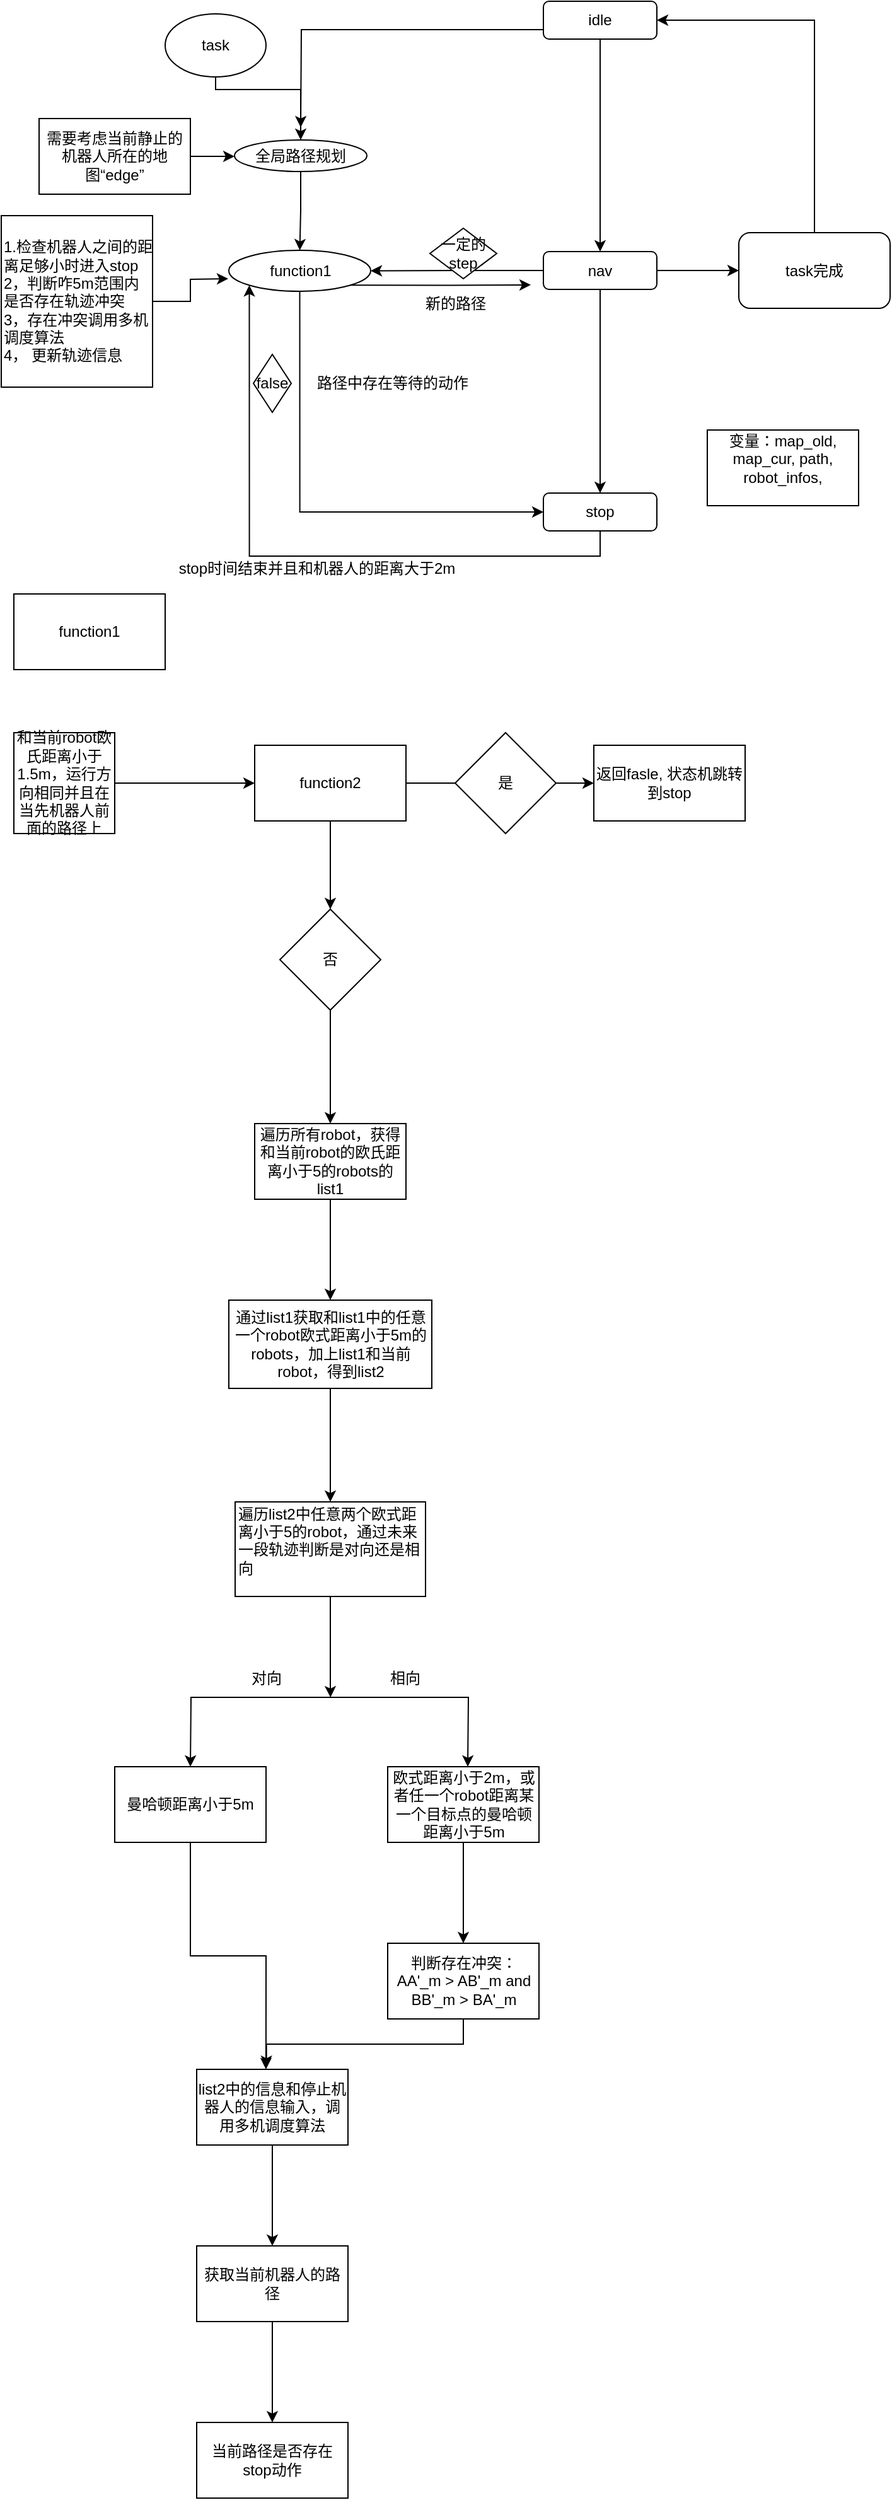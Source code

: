 <mxfile version="15.2.9" type="github" pages="2">
  <diagram id="9fSyIhTfwZy8_oy5fgW9" name="Page-1">
    <mxGraphModel dx="748" dy="523" grid="1" gridSize="10" guides="1" tooltips="1" connect="1" arrows="1" fold="1" page="1" pageScale="1" pageWidth="827" pageHeight="1169" math="0" shadow="0">
      <root>
        <mxCell id="0" />
        <mxCell id="1" parent="0" />
        <mxCell id="qDxuMMK1ASLJ5tELzvt4-7" value="" style="edgeStyle=orthogonalEdgeStyle;rounded=0;orthogonalLoop=1;jettySize=auto;html=1;exitX=0;exitY=0.75;exitDx=0;exitDy=0;" parent="1" source="qDxuMMK1ASLJ5tELzvt4-1" edge="1">
          <mxGeometry relative="1" as="geometry">
            <mxPoint x="345.034" y="160" as="sourcePoint" />
            <mxPoint x="247.5" y="230" as="targetPoint" />
          </mxGeometry>
        </mxCell>
        <mxCell id="qDxuMMK1ASLJ5tELzvt4-17" style="edgeStyle=orthogonalEdgeStyle;rounded=0;orthogonalLoop=1;jettySize=auto;html=1;exitX=0.5;exitY=1;exitDx=0;exitDy=0;entryX=0.5;entryY=0;entryDx=0;entryDy=0;" parent="1" source="qDxuMMK1ASLJ5tELzvt4-1" target="qDxuMMK1ASLJ5tELzvt4-3" edge="1">
          <mxGeometry relative="1" as="geometry" />
        </mxCell>
        <mxCell id="qDxuMMK1ASLJ5tELzvt4-1" value="idle" style="rounded=1;whiteSpace=wrap;html=1;" parent="1" vertex="1">
          <mxGeometry x="440" y="130" width="90" height="30" as="geometry" />
        </mxCell>
        <mxCell id="qDxuMMK1ASLJ5tELzvt4-38" style="edgeStyle=orthogonalEdgeStyle;rounded=0;orthogonalLoop=1;jettySize=auto;html=1;exitX=0;exitY=0.5;exitDx=0;exitDy=0;entryX=1;entryY=0.5;entryDx=0;entryDy=0;" parent="1" source="qDxuMMK1ASLJ5tELzvt4-3" target="qDxuMMK1ASLJ5tELzvt4-11" edge="1">
          <mxGeometry relative="1" as="geometry" />
        </mxCell>
        <mxCell id="qDxuMMK1ASLJ5tELzvt4-39" style="edgeStyle=orthogonalEdgeStyle;rounded=0;orthogonalLoop=1;jettySize=auto;html=1;exitX=0.5;exitY=1;exitDx=0;exitDy=0;" parent="1" source="qDxuMMK1ASLJ5tELzvt4-3" target="qDxuMMK1ASLJ5tELzvt4-4" edge="1">
          <mxGeometry relative="1" as="geometry" />
        </mxCell>
        <mxCell id="JFUP2v7yk-JefAY3bPmS-2" value="" style="edgeStyle=orthogonalEdgeStyle;rounded=0;orthogonalLoop=1;jettySize=auto;html=1;" parent="1" source="qDxuMMK1ASLJ5tELzvt4-3" target="JFUP2v7yk-JefAY3bPmS-1" edge="1">
          <mxGeometry relative="1" as="geometry" />
        </mxCell>
        <mxCell id="qDxuMMK1ASLJ5tELzvt4-3" value="nav" style="rounded=1;whiteSpace=wrap;html=1;" parent="1" vertex="1">
          <mxGeometry x="440" y="328.5" width="90" height="30" as="geometry" />
        </mxCell>
        <mxCell id="3cbIK_l76NgNLZqBz30H-1" style="edgeStyle=orthogonalEdgeStyle;rounded=0;orthogonalLoop=1;jettySize=auto;html=1;exitX=0.5;exitY=1;exitDx=0;exitDy=0;entryX=0;entryY=1;entryDx=0;entryDy=0;" edge="1" parent="1" source="qDxuMMK1ASLJ5tELzvt4-4" target="qDxuMMK1ASLJ5tELzvt4-11">
          <mxGeometry relative="1" as="geometry" />
        </mxCell>
        <mxCell id="qDxuMMK1ASLJ5tELzvt4-4" value="stop" style="rounded=1;whiteSpace=wrap;html=1;" parent="1" vertex="1">
          <mxGeometry x="440" y="520" width="90" height="30" as="geometry" />
        </mxCell>
        <mxCell id="qDxuMMK1ASLJ5tELzvt4-8" style="edgeStyle=orthogonalEdgeStyle;rounded=0;orthogonalLoop=1;jettySize=auto;html=1;exitX=0.5;exitY=1;exitDx=0;exitDy=0;entryX=0.5;entryY=0;entryDx=0;entryDy=0;" parent="1" source="qDxuMMK1ASLJ5tELzvt4-5" target="qDxuMMK1ASLJ5tELzvt4-6" edge="1">
          <mxGeometry relative="1" as="geometry">
            <Array as="points">
              <mxPoint x="180" y="200" />
              <mxPoint x="248" y="200" />
            </Array>
          </mxGeometry>
        </mxCell>
        <mxCell id="qDxuMMK1ASLJ5tELzvt4-5" value="task" style="ellipse;whiteSpace=wrap;html=1;" parent="1" vertex="1">
          <mxGeometry x="140" y="140" width="80" height="50" as="geometry" />
        </mxCell>
        <mxCell id="qDxuMMK1ASLJ5tELzvt4-12" value="" style="edgeStyle=orthogonalEdgeStyle;rounded=0;orthogonalLoop=1;jettySize=auto;html=1;" parent="1" source="qDxuMMK1ASLJ5tELzvt4-6" target="qDxuMMK1ASLJ5tELzvt4-11" edge="1">
          <mxGeometry relative="1" as="geometry" />
        </mxCell>
        <mxCell id="qDxuMMK1ASLJ5tELzvt4-6" value="全局路径规划" style="ellipse;whiteSpace=wrap;html=1;rounded=1;" parent="1" vertex="1">
          <mxGeometry x="195" y="240" width="105" height="25" as="geometry" />
        </mxCell>
        <mxCell id="qDxuMMK1ASLJ5tELzvt4-10" style="edgeStyle=orthogonalEdgeStyle;rounded=0;orthogonalLoop=1;jettySize=auto;html=1;exitX=1;exitY=0.5;exitDx=0;exitDy=0;entryX=0;entryY=0.5;entryDx=0;entryDy=0;" parent="1" source="qDxuMMK1ASLJ5tELzvt4-9" target="qDxuMMK1ASLJ5tELzvt4-6" edge="1">
          <mxGeometry relative="1" as="geometry" />
        </mxCell>
        <mxCell id="qDxuMMK1ASLJ5tELzvt4-9" value="需要考虑当前静止的机器人所在的地图“edge”" style="rounded=0;whiteSpace=wrap;html=1;" parent="1" vertex="1">
          <mxGeometry x="40" y="223" width="120" height="60" as="geometry" />
        </mxCell>
        <mxCell id="qDxuMMK1ASLJ5tELzvt4-20" style="edgeStyle=orthogonalEdgeStyle;rounded=0;orthogonalLoop=1;jettySize=auto;html=1;exitX=0.5;exitY=1;exitDx=0;exitDy=0;entryX=0;entryY=0.5;entryDx=0;entryDy=0;" parent="1" source="qDxuMMK1ASLJ5tELzvt4-11" target="qDxuMMK1ASLJ5tELzvt4-4" edge="1">
          <mxGeometry relative="1" as="geometry" />
        </mxCell>
        <mxCell id="3cbIK_l76NgNLZqBz30H-3" style="edgeStyle=orthogonalEdgeStyle;rounded=0;orthogonalLoop=1;jettySize=auto;html=1;exitX=1;exitY=1;exitDx=0;exitDy=0;" edge="1" parent="1" source="qDxuMMK1ASLJ5tELzvt4-11">
          <mxGeometry relative="1" as="geometry">
            <mxPoint x="430" y="354.931" as="targetPoint" />
          </mxGeometry>
        </mxCell>
        <mxCell id="qDxuMMK1ASLJ5tELzvt4-11" value="function1" style="ellipse;whiteSpace=wrap;html=1;rounded=1;" parent="1" vertex="1">
          <mxGeometry x="190.5" y="327.5" width="112.5" height="32.5" as="geometry" />
        </mxCell>
        <mxCell id="qDxuMMK1ASLJ5tELzvt4-34" style="edgeStyle=orthogonalEdgeStyle;rounded=0;orthogonalLoop=1;jettySize=auto;html=1;exitX=1;exitY=0.5;exitDx=0;exitDy=0;" parent="1" source="qDxuMMK1ASLJ5tELzvt4-13" edge="1">
          <mxGeometry relative="1" as="geometry">
            <mxPoint x="190" y="350" as="targetPoint" />
          </mxGeometry>
        </mxCell>
        <mxCell id="qDxuMMK1ASLJ5tELzvt4-13" value="&lt;div align=&quot;left&quot;&gt;1.检查机器人之间的距离足够小时进入stop&lt;/div&gt;&lt;div align=&quot;left&quot;&gt;2，判断咋5m范围内是否存在轨迹冲突&lt;/div&gt;&lt;div align=&quot;left&quot;&gt;3，存在冲突调用多机调度算法&lt;/div&gt;&lt;div align=&quot;left&quot;&gt;4， 更新轨迹信息&lt;br&gt;&lt;/div&gt;" style="rounded=0;whiteSpace=wrap;html=1;align=left;" parent="1" vertex="1">
          <mxGeometry x="10" y="300" width="120" height="136" as="geometry" />
        </mxCell>
        <mxCell id="qDxuMMK1ASLJ5tELzvt4-21" value="false" style="rhombus;whiteSpace=wrap;html=1;" parent="1" vertex="1">
          <mxGeometry x="210" y="410" width="30" height="46" as="geometry" />
        </mxCell>
        <mxCell id="qDxuMMK1ASLJ5tELzvt4-36" value="一定的step" style="rhombus;whiteSpace=wrap;html=1;strokeWidth=1;" parent="1" vertex="1">
          <mxGeometry x="350" y="310" width="53" height="40" as="geometry" />
        </mxCell>
        <mxCell id="qDxuMMK1ASLJ5tELzvt4-40" value="function1" style="rounded=0;whiteSpace=wrap;html=1;strokeWidth=1;" parent="1" vertex="1">
          <mxGeometry x="20" y="600" width="120" height="60" as="geometry" />
        </mxCell>
        <mxCell id="qDxuMMK1ASLJ5tELzvt4-45" value="" style="edgeStyle=orthogonalEdgeStyle;rounded=0;orthogonalLoop=1;jettySize=auto;html=1;" parent="1" source="qDxuMMK1ASLJ5tELzvt4-41" target="qDxuMMK1ASLJ5tELzvt4-44" edge="1">
          <mxGeometry relative="1" as="geometry" />
        </mxCell>
        <mxCell id="qDxuMMK1ASLJ5tELzvt4-50" style="edgeStyle=orthogonalEdgeStyle;rounded=0;orthogonalLoop=1;jettySize=auto;html=1;exitX=1;exitY=0.5;exitDx=0;exitDy=0;" parent="1" source="qDxuMMK1ASLJ5tELzvt4-41" target="qDxuMMK1ASLJ5tELzvt4-46" edge="1">
          <mxGeometry relative="1" as="geometry" />
        </mxCell>
        <mxCell id="qDxuMMK1ASLJ5tELzvt4-41" value="function2" style="rounded=0;whiteSpace=wrap;html=1;strokeWidth=1;" parent="1" vertex="1">
          <mxGeometry x="211" y="720" width="120" height="60" as="geometry" />
        </mxCell>
        <mxCell id="qDxuMMK1ASLJ5tELzvt4-43" value="" style="edgeStyle=orthogonalEdgeStyle;rounded=0;orthogonalLoop=1;jettySize=auto;html=1;" parent="1" source="qDxuMMK1ASLJ5tELzvt4-42" target="qDxuMMK1ASLJ5tELzvt4-41" edge="1">
          <mxGeometry relative="1" as="geometry" />
        </mxCell>
        <mxCell id="qDxuMMK1ASLJ5tELzvt4-42" value="和当前robot欧氏距离小于1.5m，运行方向相同并且在当先机器人前面的路径上" style="whiteSpace=wrap;html=1;aspect=fixed;strokeWidth=1;" parent="1" vertex="1">
          <mxGeometry x="20" y="710" width="80" height="80" as="geometry" />
        </mxCell>
        <mxCell id="qDxuMMK1ASLJ5tELzvt4-49" value="" style="edgeStyle=orthogonalEdgeStyle;rounded=0;orthogonalLoop=1;jettySize=auto;html=1;" parent="1" source="qDxuMMK1ASLJ5tELzvt4-44" target="qDxuMMK1ASLJ5tELzvt4-48" edge="1">
          <mxGeometry relative="1" as="geometry" />
        </mxCell>
        <mxCell id="qDxuMMK1ASLJ5tELzvt4-44" value="否" style="rhombus;whiteSpace=wrap;html=1;rounded=0;strokeWidth=1;" parent="1" vertex="1">
          <mxGeometry x="231" y="850" width="80" height="80" as="geometry" />
        </mxCell>
        <mxCell id="qDxuMMK1ASLJ5tELzvt4-46" value="返回fasle, 状态机跳转到stop" style="whiteSpace=wrap;html=1;rounded=0;strokeWidth=1;" parent="1" vertex="1">
          <mxGeometry x="480" y="720" width="120" height="60" as="geometry" />
        </mxCell>
        <mxCell id="qDxuMMK1ASLJ5tELzvt4-53" value="" style="edgeStyle=orthogonalEdgeStyle;rounded=0;orthogonalLoop=1;jettySize=auto;html=1;" parent="1" source="qDxuMMK1ASLJ5tELzvt4-48" target="qDxuMMK1ASLJ5tELzvt4-52" edge="1">
          <mxGeometry relative="1" as="geometry" />
        </mxCell>
        <mxCell id="qDxuMMK1ASLJ5tELzvt4-48" value="遍历所有robot，获得和当前robot的欧氏距离小于5的robots的list1" style="whiteSpace=wrap;html=1;rounded=0;strokeWidth=1;" parent="1" vertex="1">
          <mxGeometry x="211" y="1020" width="120" height="60" as="geometry" />
        </mxCell>
        <mxCell id="qDxuMMK1ASLJ5tELzvt4-51" value="是" style="rhombus;whiteSpace=wrap;html=1;strokeWidth=1;" parent="1" vertex="1">
          <mxGeometry x="370" y="710" width="80" height="80" as="geometry" />
        </mxCell>
        <mxCell id="qDxuMMK1ASLJ5tELzvt4-55" value="" style="edgeStyle=orthogonalEdgeStyle;rounded=0;orthogonalLoop=1;jettySize=auto;html=1;" parent="1" source="qDxuMMK1ASLJ5tELzvt4-52" target="qDxuMMK1ASLJ5tELzvt4-54" edge="1">
          <mxGeometry relative="1" as="geometry" />
        </mxCell>
        <mxCell id="qDxuMMK1ASLJ5tELzvt4-52" value="通过list1获取和list1中的任意一个robot欧式距离小于5m的robots，加上list1和当前robot，得到list2" style="whiteSpace=wrap;html=1;rounded=0;strokeWidth=1;" parent="1" vertex="1">
          <mxGeometry x="190.5" y="1160" width="161" height="70" as="geometry" />
        </mxCell>
        <mxCell id="qDxuMMK1ASLJ5tELzvt4-54" value="&lt;div align=&quot;left&quot;&gt;遍历list2中任意两个欧式距离小于5的robot，通过未来一段轨迹判断是对向还是相向&lt;/div&gt;&lt;div align=&quot;left&quot;&gt;&lt;br&gt;&lt;/div&gt;" style="whiteSpace=wrap;html=1;rounded=0;strokeWidth=1;align=left;" parent="1" vertex="1">
          <mxGeometry x="195.5" y="1320" width="151" height="75" as="geometry" />
        </mxCell>
        <mxCell id="qDxuMMK1ASLJ5tELzvt4-62" style="edgeStyle=orthogonalEdgeStyle;rounded=0;orthogonalLoop=1;jettySize=auto;html=1;exitX=0;exitY=0.5;exitDx=0;exitDy=0;exitPerimeter=0;" parent="1" source="qDxuMMK1ASLJ5tELzvt4-56" edge="1">
          <mxGeometry relative="1" as="geometry">
            <mxPoint x="160" y="1530" as="targetPoint" />
          </mxGeometry>
        </mxCell>
        <mxCell id="qDxuMMK1ASLJ5tELzvt4-63" style="edgeStyle=orthogonalEdgeStyle;rounded=0;orthogonalLoop=1;jettySize=auto;html=1;exitX=1;exitY=0.5;exitDx=0;exitDy=0;exitPerimeter=0;" parent="1" source="qDxuMMK1ASLJ5tELzvt4-56" edge="1">
          <mxGeometry relative="1" as="geometry">
            <mxPoint x="380" y="1530" as="targetPoint" />
          </mxGeometry>
        </mxCell>
        <mxCell id="qDxuMMK1ASLJ5tELzvt4-56" value="" style="line;strokeWidth=1;html=1;" parent="1" vertex="1">
          <mxGeometry x="186.5" y="1470" width="160" height="10" as="geometry" />
        </mxCell>
        <mxCell id="qDxuMMK1ASLJ5tELzvt4-59" style="edgeStyle=orthogonalEdgeStyle;rounded=0;orthogonalLoop=1;jettySize=auto;html=1;exitX=1;exitY=0.5;exitDx=0;exitDy=0;exitPerimeter=0;entryX=0.529;entryY=0.5;entryDx=0;entryDy=0;entryPerimeter=0;" parent="1" source="qDxuMMK1ASLJ5tELzvt4-58" target="qDxuMMK1ASLJ5tELzvt4-56" edge="1">
          <mxGeometry relative="1" as="geometry" />
        </mxCell>
        <mxCell id="qDxuMMK1ASLJ5tELzvt4-58" value="" style="line;strokeWidth=1;direction=south;html=1;" parent="1" vertex="1">
          <mxGeometry x="266" y="1395" width="10" height="70" as="geometry" />
        </mxCell>
        <mxCell id="qDxuMMK1ASLJ5tELzvt4-60" value="对向" style="text;html=1;align=center;verticalAlign=middle;resizable=0;points=[];autosize=1;strokeColor=none;fillColor=none;" parent="1" vertex="1">
          <mxGeometry x="200" y="1450" width="40" height="20" as="geometry" />
        </mxCell>
        <mxCell id="qDxuMMK1ASLJ5tELzvt4-61" value="相向" style="text;html=1;align=center;verticalAlign=middle;resizable=0;points=[];autosize=1;strokeColor=none;fillColor=none;" parent="1" vertex="1">
          <mxGeometry x="310" y="1450" width="40" height="20" as="geometry" />
        </mxCell>
        <mxCell id="qDxuMMK1ASLJ5tELzvt4-69" style="edgeStyle=orthogonalEdgeStyle;rounded=0;orthogonalLoop=1;jettySize=auto;html=1;exitX=0.5;exitY=1;exitDx=0;exitDy=0;entryX=0.458;entryY=0;entryDx=0;entryDy=0;entryPerimeter=0;" parent="1" source="qDxuMMK1ASLJ5tELzvt4-64" target="qDxuMMK1ASLJ5tELzvt4-68" edge="1">
          <mxGeometry relative="1" as="geometry" />
        </mxCell>
        <mxCell id="qDxuMMK1ASLJ5tELzvt4-64" value="曼哈顿距离小于5m" style="rounded=0;whiteSpace=wrap;html=1;strokeWidth=1;" parent="1" vertex="1">
          <mxGeometry x="100" y="1530" width="120" height="60" as="geometry" />
        </mxCell>
        <mxCell id="qDxuMMK1ASLJ5tELzvt4-67" value="" style="edgeStyle=orthogonalEdgeStyle;rounded=0;orthogonalLoop=1;jettySize=auto;html=1;" parent="1" source="qDxuMMK1ASLJ5tELzvt4-65" target="qDxuMMK1ASLJ5tELzvt4-66" edge="1">
          <mxGeometry relative="1" as="geometry" />
        </mxCell>
        <mxCell id="qDxuMMK1ASLJ5tELzvt4-65" value="欧式距离小于2m，或者任一个robot距离某一个目标点的曼哈顿距离小于5m" style="rounded=0;whiteSpace=wrap;html=1;strokeWidth=1;" parent="1" vertex="1">
          <mxGeometry x="316.5" y="1530" width="120" height="60" as="geometry" />
        </mxCell>
        <mxCell id="qDxuMMK1ASLJ5tELzvt4-70" style="edgeStyle=orthogonalEdgeStyle;rounded=0;orthogonalLoop=1;jettySize=auto;html=1;exitX=0.5;exitY=1;exitDx=0;exitDy=0;entryX=0.461;entryY=-0.031;entryDx=0;entryDy=0;entryPerimeter=0;" parent="1" source="qDxuMMK1ASLJ5tELzvt4-66" target="qDxuMMK1ASLJ5tELzvt4-68" edge="1">
          <mxGeometry relative="1" as="geometry" />
        </mxCell>
        <mxCell id="qDxuMMK1ASLJ5tELzvt4-66" value="&lt;div&gt;判断存在冲突：&lt;/div&gt;&lt;div&gt;AA&#39;_m &amp;gt; AB&#39;_m and&lt;/div&gt;&lt;div&gt;BB&#39;_m &amp;gt; BA&#39;_m&lt;br&gt;&lt;/div&gt;" style="whiteSpace=wrap;html=1;rounded=0;strokeWidth=1;" parent="1" vertex="1">
          <mxGeometry x="316.5" y="1670" width="120" height="60" as="geometry" />
        </mxCell>
        <mxCell id="qDxuMMK1ASLJ5tELzvt4-72" value="" style="edgeStyle=orthogonalEdgeStyle;rounded=0;orthogonalLoop=1;jettySize=auto;html=1;" parent="1" source="qDxuMMK1ASLJ5tELzvt4-68" target="qDxuMMK1ASLJ5tELzvt4-71" edge="1">
          <mxGeometry relative="1" as="geometry" />
        </mxCell>
        <mxCell id="qDxuMMK1ASLJ5tELzvt4-68" value="list2中的信息和停止机器人的信息输入，调用多机调度算法" style="rounded=0;whiteSpace=wrap;html=1;strokeWidth=1;" parent="1" vertex="1">
          <mxGeometry x="165" y="1770" width="120" height="60" as="geometry" />
        </mxCell>
        <mxCell id="qDxuMMK1ASLJ5tELzvt4-75" value="" style="edgeStyle=orthogonalEdgeStyle;rounded=0;orthogonalLoop=1;jettySize=auto;html=1;" parent="1" source="qDxuMMK1ASLJ5tELzvt4-71" target="qDxuMMK1ASLJ5tELzvt4-74" edge="1">
          <mxGeometry relative="1" as="geometry" />
        </mxCell>
        <mxCell id="qDxuMMK1ASLJ5tELzvt4-71" value="获取当前机器人的路径" style="whiteSpace=wrap;html=1;rounded=0;strokeWidth=1;" parent="1" vertex="1">
          <mxGeometry x="165" y="1910" width="120" height="60" as="geometry" />
        </mxCell>
        <mxCell id="qDxuMMK1ASLJ5tELzvt4-73" value="路径中存在等待的动作" style="text;html=1;align=center;verticalAlign=middle;resizable=0;points=[];autosize=1;strokeColor=none;fillColor=none;" parent="1" vertex="1">
          <mxGeometry x="250" y="423" width="140" height="20" as="geometry" />
        </mxCell>
        <mxCell id="qDxuMMK1ASLJ5tELzvt4-74" value="当前路径是否存在stop动作" style="whiteSpace=wrap;html=1;rounded=0;strokeWidth=1;" parent="1" vertex="1">
          <mxGeometry x="165" y="2050" width="120" height="60" as="geometry" />
        </mxCell>
        <mxCell id="JFUP2v7yk-JefAY3bPmS-3" style="edgeStyle=orthogonalEdgeStyle;rounded=0;orthogonalLoop=1;jettySize=auto;html=1;exitX=0.5;exitY=0;exitDx=0;exitDy=0;entryX=1;entryY=0.5;entryDx=0;entryDy=0;" parent="1" source="JFUP2v7yk-JefAY3bPmS-1" target="qDxuMMK1ASLJ5tELzvt4-1" edge="1">
          <mxGeometry relative="1" as="geometry" />
        </mxCell>
        <mxCell id="JFUP2v7yk-JefAY3bPmS-1" value="task完成" style="whiteSpace=wrap;html=1;rounded=1;" parent="1" vertex="1">
          <mxGeometry x="595" y="313.5" width="120" height="60" as="geometry" />
        </mxCell>
        <mxCell id="3cbIK_l76NgNLZqBz30H-2" value="stop时间结束并且和机器人的距离大于2m" style="text;html=1;align=center;verticalAlign=middle;resizable=0;points=[];autosize=1;strokeColor=none;fillColor=none;" vertex="1" parent="1">
          <mxGeometry x="140" y="570" width="240" height="20" as="geometry" />
        </mxCell>
        <mxCell id="3cbIK_l76NgNLZqBz30H-4" value="新的路径" style="text;html=1;align=center;verticalAlign=middle;resizable=0;points=[];autosize=1;strokeColor=none;fillColor=none;" vertex="1" parent="1">
          <mxGeometry x="340" y="360" width="60" height="20" as="geometry" />
        </mxCell>
        <mxCell id="3cbIK_l76NgNLZqBz30H-5" value="&lt;div&gt;变量：map_old, map_cur, path, robot_infos, &lt;br&gt;&lt;/div&gt;&lt;div&gt;&lt;br&gt;&lt;/div&gt;" style="whiteSpace=wrap;html=1;" vertex="1" parent="1">
          <mxGeometry x="570" y="470" width="120" height="60" as="geometry" />
        </mxCell>
      </root>
    </mxGraphModel>
  </diagram>
  <diagram id="7LW2NvPQEGOA-iUj2UVO" name="Page-2">
    <mxGraphModel dx="960" dy="654" grid="1" gridSize="10" guides="1" tooltips="1" connect="1" arrows="1" fold="1" page="1" pageScale="1" pageWidth="827" pageHeight="1169" math="0" shadow="0">
      <root>
        <mxCell id="NrLrj79_bSl4Yxio886D-0" />
        <mxCell id="NrLrj79_bSl4Yxio886D-1" parent="NrLrj79_bSl4Yxio886D-0" />
        <mxCell id="iOkQ1qD1qgaQ_Q-xitg9-0" value="" style="edgeStyle=orthogonalEdgeStyle;rounded=0;orthogonalLoop=1;jettySize=auto;html=1;" edge="1" parent="NrLrj79_bSl4Yxio886D-1" source="iOkQ1qD1qgaQ_Q-xitg9-2" target="iOkQ1qD1qgaQ_Q-xitg9-6">
          <mxGeometry relative="1" as="geometry" />
        </mxCell>
        <mxCell id="iOkQ1qD1qgaQ_Q-xitg9-1" style="edgeStyle=orthogonalEdgeStyle;rounded=0;orthogonalLoop=1;jettySize=auto;html=1;exitX=1;exitY=0.5;exitDx=0;exitDy=0;" edge="1" parent="NrLrj79_bSl4Yxio886D-1" source="iOkQ1qD1qgaQ_Q-xitg9-2" target="iOkQ1qD1qgaQ_Q-xitg9-7">
          <mxGeometry relative="1" as="geometry" />
        </mxCell>
        <mxCell id="iOkQ1qD1qgaQ_Q-xitg9-2" value="function2" style="rounded=0;whiteSpace=wrap;html=1;strokeWidth=1;" vertex="1" parent="NrLrj79_bSl4Yxio886D-1">
          <mxGeometry x="211" y="720" width="120" height="60" as="geometry" />
        </mxCell>
        <mxCell id="iOkQ1qD1qgaQ_Q-xitg9-3" value="" style="edgeStyle=orthogonalEdgeStyle;rounded=0;orthogonalLoop=1;jettySize=auto;html=1;" edge="1" parent="NrLrj79_bSl4Yxio886D-1" source="iOkQ1qD1qgaQ_Q-xitg9-4" target="iOkQ1qD1qgaQ_Q-xitg9-2">
          <mxGeometry relative="1" as="geometry" />
        </mxCell>
        <mxCell id="iOkQ1qD1qgaQ_Q-xitg9-4" value="和当前robot欧氏距离小于1.5m，运行方向相同并且在当先机器人前面的路径上" style="whiteSpace=wrap;html=1;aspect=fixed;strokeWidth=1;" vertex="1" parent="NrLrj79_bSl4Yxio886D-1">
          <mxGeometry x="20" y="710" width="80" height="80" as="geometry" />
        </mxCell>
        <mxCell id="iOkQ1qD1qgaQ_Q-xitg9-5" value="" style="edgeStyle=orthogonalEdgeStyle;rounded=0;orthogonalLoop=1;jettySize=auto;html=1;" edge="1" parent="NrLrj79_bSl4Yxio886D-1" source="iOkQ1qD1qgaQ_Q-xitg9-6" target="iOkQ1qD1qgaQ_Q-xitg9-9">
          <mxGeometry relative="1" as="geometry" />
        </mxCell>
        <mxCell id="iOkQ1qD1qgaQ_Q-xitg9-6" value="否" style="rhombus;whiteSpace=wrap;html=1;rounded=0;strokeWidth=1;" vertex="1" parent="NrLrj79_bSl4Yxio886D-1">
          <mxGeometry x="231" y="850" width="80" height="80" as="geometry" />
        </mxCell>
        <mxCell id="iOkQ1qD1qgaQ_Q-xitg9-7" value="返回fasle, 状态机跳转到stop" style="whiteSpace=wrap;html=1;rounded=0;strokeWidth=1;" vertex="1" parent="NrLrj79_bSl4Yxio886D-1">
          <mxGeometry x="480" y="720" width="120" height="60" as="geometry" />
        </mxCell>
        <mxCell id="iOkQ1qD1qgaQ_Q-xitg9-8" value="" style="edgeStyle=orthogonalEdgeStyle;rounded=0;orthogonalLoop=1;jettySize=auto;html=1;" edge="1" parent="NrLrj79_bSl4Yxio886D-1" source="iOkQ1qD1qgaQ_Q-xitg9-9" target="iOkQ1qD1qgaQ_Q-xitg9-12">
          <mxGeometry relative="1" as="geometry" />
        </mxCell>
        <mxCell id="iOkQ1qD1qgaQ_Q-xitg9-9" value="遍历所有robot，获得和当前robot的欧氏距离小于5的robots的list1" style="whiteSpace=wrap;html=1;rounded=0;strokeWidth=1;" vertex="1" parent="NrLrj79_bSl4Yxio886D-1">
          <mxGeometry x="211" y="1020" width="120" height="60" as="geometry" />
        </mxCell>
        <mxCell id="iOkQ1qD1qgaQ_Q-xitg9-10" value="是" style="rhombus;whiteSpace=wrap;html=1;strokeWidth=1;" vertex="1" parent="NrLrj79_bSl4Yxio886D-1">
          <mxGeometry x="370" y="710" width="80" height="80" as="geometry" />
        </mxCell>
        <mxCell id="iOkQ1qD1qgaQ_Q-xitg9-11" value="" style="edgeStyle=orthogonalEdgeStyle;rounded=0;orthogonalLoop=1;jettySize=auto;html=1;" edge="1" parent="NrLrj79_bSl4Yxio886D-1" source="iOkQ1qD1qgaQ_Q-xitg9-12" target="iOkQ1qD1qgaQ_Q-xitg9-13">
          <mxGeometry relative="1" as="geometry" />
        </mxCell>
        <mxCell id="iOkQ1qD1qgaQ_Q-xitg9-12" value="通过list1获取和list1中的任意一个robot欧式距离小于5m的robots，加上list1和当前robot，得到list2" style="whiteSpace=wrap;html=1;rounded=0;strokeWidth=1;" vertex="1" parent="NrLrj79_bSl4Yxio886D-1">
          <mxGeometry x="190.5" y="1160" width="161" height="70" as="geometry" />
        </mxCell>
        <mxCell id="iOkQ1qD1qgaQ_Q-xitg9-13" value="&lt;div align=&quot;left&quot;&gt;遍历list2中任意两个欧式距离小于5的robot，通过未来一段轨迹判断是对向还是相向&lt;/div&gt;&lt;div align=&quot;left&quot;&gt;&lt;br&gt;&lt;/div&gt;" style="whiteSpace=wrap;html=1;rounded=0;strokeWidth=1;align=left;" vertex="1" parent="NrLrj79_bSl4Yxio886D-1">
          <mxGeometry x="195.5" y="1320" width="151" height="75" as="geometry" />
        </mxCell>
        <mxCell id="iOkQ1qD1qgaQ_Q-xitg9-14" style="edgeStyle=orthogonalEdgeStyle;rounded=0;orthogonalLoop=1;jettySize=auto;html=1;exitX=0;exitY=0.5;exitDx=0;exitDy=0;exitPerimeter=0;" edge="1" parent="NrLrj79_bSl4Yxio886D-1" source="iOkQ1qD1qgaQ_Q-xitg9-16">
          <mxGeometry relative="1" as="geometry">
            <mxPoint x="160" y="1530" as="targetPoint" />
          </mxGeometry>
        </mxCell>
        <mxCell id="iOkQ1qD1qgaQ_Q-xitg9-15" style="edgeStyle=orthogonalEdgeStyle;rounded=0;orthogonalLoop=1;jettySize=auto;html=1;exitX=1;exitY=0.5;exitDx=0;exitDy=0;exitPerimeter=0;" edge="1" parent="NrLrj79_bSl4Yxio886D-1" source="iOkQ1qD1qgaQ_Q-xitg9-16">
          <mxGeometry relative="1" as="geometry">
            <mxPoint x="380" y="1530" as="targetPoint" />
          </mxGeometry>
        </mxCell>
        <mxCell id="iOkQ1qD1qgaQ_Q-xitg9-16" value="" style="line;strokeWidth=1;html=1;" vertex="1" parent="NrLrj79_bSl4Yxio886D-1">
          <mxGeometry x="186.5" y="1470" width="160" height="10" as="geometry" />
        </mxCell>
        <mxCell id="iOkQ1qD1qgaQ_Q-xitg9-17" style="edgeStyle=orthogonalEdgeStyle;rounded=0;orthogonalLoop=1;jettySize=auto;html=1;exitX=1;exitY=0.5;exitDx=0;exitDy=0;exitPerimeter=0;entryX=0.529;entryY=0.5;entryDx=0;entryDy=0;entryPerimeter=0;" edge="1" parent="NrLrj79_bSl4Yxio886D-1" source="iOkQ1qD1qgaQ_Q-xitg9-18" target="iOkQ1qD1qgaQ_Q-xitg9-16">
          <mxGeometry relative="1" as="geometry" />
        </mxCell>
        <mxCell id="iOkQ1qD1qgaQ_Q-xitg9-18" value="" style="line;strokeWidth=1;direction=south;html=1;" vertex="1" parent="NrLrj79_bSl4Yxio886D-1">
          <mxGeometry x="266" y="1395" width="10" height="70" as="geometry" />
        </mxCell>
        <mxCell id="iOkQ1qD1qgaQ_Q-xitg9-19" value="对向" style="text;html=1;align=center;verticalAlign=middle;resizable=0;points=[];autosize=1;strokeColor=none;fillColor=none;" vertex="1" parent="NrLrj79_bSl4Yxio886D-1">
          <mxGeometry x="200" y="1450" width="40" height="20" as="geometry" />
        </mxCell>
        <mxCell id="iOkQ1qD1qgaQ_Q-xitg9-20" value="相向" style="text;html=1;align=center;verticalAlign=middle;resizable=0;points=[];autosize=1;strokeColor=none;fillColor=none;" vertex="1" parent="NrLrj79_bSl4Yxio886D-1">
          <mxGeometry x="310" y="1450" width="40" height="20" as="geometry" />
        </mxCell>
        <mxCell id="iOkQ1qD1qgaQ_Q-xitg9-21" style="edgeStyle=orthogonalEdgeStyle;rounded=0;orthogonalLoop=1;jettySize=auto;html=1;exitX=0.5;exitY=1;exitDx=0;exitDy=0;entryX=0.458;entryY=0;entryDx=0;entryDy=0;entryPerimeter=0;" edge="1" parent="NrLrj79_bSl4Yxio886D-1" source="iOkQ1qD1qgaQ_Q-xitg9-22" target="iOkQ1qD1qgaQ_Q-xitg9-28">
          <mxGeometry relative="1" as="geometry" />
        </mxCell>
        <mxCell id="iOkQ1qD1qgaQ_Q-xitg9-22" value="曼哈顿距离小于5m" style="rounded=0;whiteSpace=wrap;html=1;strokeWidth=1;" vertex="1" parent="NrLrj79_bSl4Yxio886D-1">
          <mxGeometry x="100" y="1530" width="120" height="60" as="geometry" />
        </mxCell>
        <mxCell id="iOkQ1qD1qgaQ_Q-xitg9-23" value="" style="edgeStyle=orthogonalEdgeStyle;rounded=0;orthogonalLoop=1;jettySize=auto;html=1;" edge="1" parent="NrLrj79_bSl4Yxio886D-1" source="iOkQ1qD1qgaQ_Q-xitg9-24" target="iOkQ1qD1qgaQ_Q-xitg9-26">
          <mxGeometry relative="1" as="geometry" />
        </mxCell>
        <mxCell id="iOkQ1qD1qgaQ_Q-xitg9-24" value="欧式距离小于2m，或者任一个robot距离某一个目标点的曼哈顿距离小于5m" style="rounded=0;whiteSpace=wrap;html=1;strokeWidth=1;" vertex="1" parent="NrLrj79_bSl4Yxio886D-1">
          <mxGeometry x="316.5" y="1530" width="120" height="60" as="geometry" />
        </mxCell>
        <mxCell id="iOkQ1qD1qgaQ_Q-xitg9-25" style="edgeStyle=orthogonalEdgeStyle;rounded=0;orthogonalLoop=1;jettySize=auto;html=1;exitX=0.5;exitY=1;exitDx=0;exitDy=0;entryX=0.461;entryY=-0.031;entryDx=0;entryDy=0;entryPerimeter=0;" edge="1" parent="NrLrj79_bSl4Yxio886D-1" source="iOkQ1qD1qgaQ_Q-xitg9-26" target="iOkQ1qD1qgaQ_Q-xitg9-28">
          <mxGeometry relative="1" as="geometry" />
        </mxCell>
        <mxCell id="iOkQ1qD1qgaQ_Q-xitg9-26" value="&lt;div&gt;判断存在冲突：&lt;/div&gt;&lt;div&gt;AA&#39;_m &amp;gt; AB&#39;_m and&lt;/div&gt;&lt;div&gt;BB&#39;_m &amp;gt; BA&#39;_m&lt;br&gt;&lt;/div&gt;" style="whiteSpace=wrap;html=1;rounded=0;strokeWidth=1;" vertex="1" parent="NrLrj79_bSl4Yxio886D-1">
          <mxGeometry x="316.5" y="1670" width="120" height="60" as="geometry" />
        </mxCell>
        <mxCell id="iOkQ1qD1qgaQ_Q-xitg9-27" value="" style="edgeStyle=orthogonalEdgeStyle;rounded=0;orthogonalLoop=1;jettySize=auto;html=1;" edge="1" parent="NrLrj79_bSl4Yxio886D-1" source="iOkQ1qD1qgaQ_Q-xitg9-28" target="iOkQ1qD1qgaQ_Q-xitg9-30">
          <mxGeometry relative="1" as="geometry" />
        </mxCell>
        <mxCell id="iOkQ1qD1qgaQ_Q-xitg9-28" value="list2中的信息和停止机器人的信息输入，调用多机调度算法" style="rounded=0;whiteSpace=wrap;html=1;strokeWidth=1;" vertex="1" parent="NrLrj79_bSl4Yxio886D-1">
          <mxGeometry x="165" y="1770" width="120" height="60" as="geometry" />
        </mxCell>
        <mxCell id="iOkQ1qD1qgaQ_Q-xitg9-29" value="" style="edgeStyle=orthogonalEdgeStyle;rounded=0;orthogonalLoop=1;jettySize=auto;html=1;" edge="1" parent="NrLrj79_bSl4Yxio886D-1" source="iOkQ1qD1qgaQ_Q-xitg9-30" target="iOkQ1qD1qgaQ_Q-xitg9-31">
          <mxGeometry relative="1" as="geometry" />
        </mxCell>
        <mxCell id="iOkQ1qD1qgaQ_Q-xitg9-30" value="获取当前机器人的路径" style="whiteSpace=wrap;html=1;rounded=0;strokeWidth=1;" vertex="1" parent="NrLrj79_bSl4Yxio886D-1">
          <mxGeometry x="165" y="1910" width="120" height="60" as="geometry" />
        </mxCell>
        <mxCell id="iOkQ1qD1qgaQ_Q-xitg9-31" value="当前路径是否存在stop动作" style="whiteSpace=wrap;html=1;rounded=0;strokeWidth=1;" vertex="1" parent="NrLrj79_bSl4Yxio886D-1">
          <mxGeometry x="165" y="2050" width="120" height="60" as="geometry" />
        </mxCell>
      </root>
    </mxGraphModel>
  </diagram>
</mxfile>
